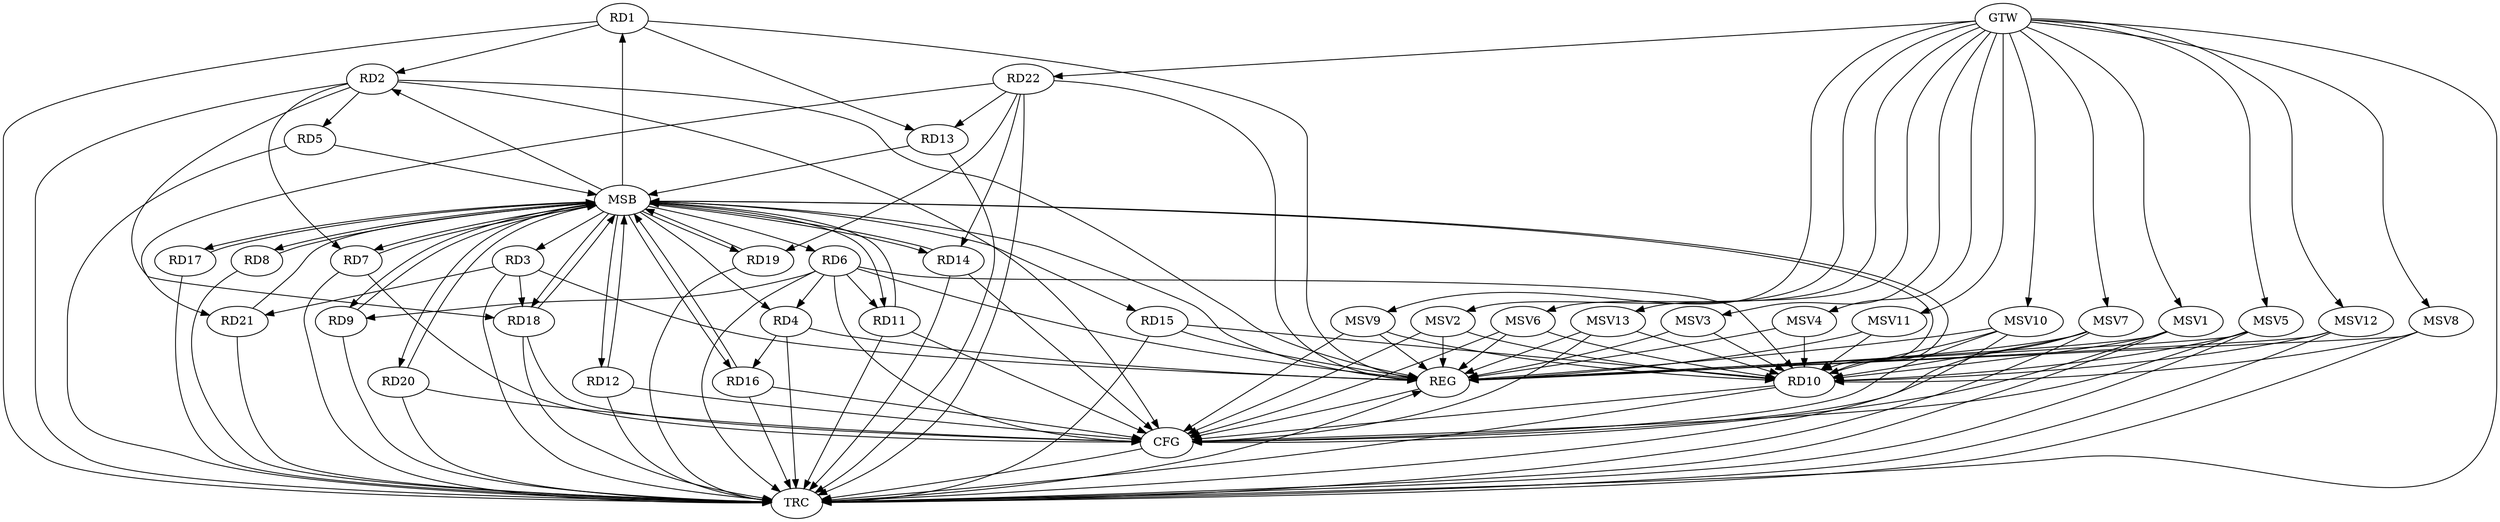 strict digraph G {
  RD1 [ label="RD1" ];
  RD2 [ label="RD2" ];
  RD3 [ label="RD3" ];
  RD4 [ label="RD4" ];
  RD5 [ label="RD5" ];
  RD6 [ label="RD6" ];
  RD7 [ label="RD7" ];
  RD8 [ label="RD8" ];
  RD9 [ label="RD9" ];
  RD10 [ label="RD10" ];
  RD11 [ label="RD11" ];
  RD12 [ label="RD12" ];
  RD13 [ label="RD13" ];
  RD14 [ label="RD14" ];
  RD15 [ label="RD15" ];
  RD16 [ label="RD16" ];
  RD17 [ label="RD17" ];
  RD18 [ label="RD18" ];
  RD19 [ label="RD19" ];
  RD20 [ label="RD20" ];
  RD21 [ label="RD21" ];
  RD22 [ label="RD22" ];
  GTW [ label="GTW" ];
  REG [ label="REG" ];
  MSB [ label="MSB" ];
  CFG [ label="CFG" ];
  TRC [ label="TRC" ];
  MSV1 [ label="MSV1" ];
  MSV2 [ label="MSV2" ];
  MSV3 [ label="MSV3" ];
  MSV4 [ label="MSV4" ];
  MSV5 [ label="MSV5" ];
  MSV6 [ label="MSV6" ];
  MSV7 [ label="MSV7" ];
  MSV8 [ label="MSV8" ];
  MSV9 [ label="MSV9" ];
  MSV10 [ label="MSV10" ];
  MSV11 [ label="MSV11" ];
  MSV12 [ label="MSV12" ];
  MSV13 [ label="MSV13" ];
  RD1 -> RD2;
  RD1 -> RD13;
  RD2 -> RD5;
  RD2 -> RD7;
  RD2 -> RD18;
  RD3 -> RD18;
  RD3 -> RD21;
  RD6 -> RD4;
  RD4 -> RD16;
  RD6 -> RD9;
  RD6 -> RD10;
  RD6 -> RD11;
  RD15 -> RD10;
  RD22 -> RD13;
  RD22 -> RD14;
  RD22 -> RD19;
  RD22 -> RD21;
  GTW -> RD22;
  RD1 -> REG;
  RD2 -> REG;
  RD3 -> REG;
  RD4 -> REG;
  RD6 -> REG;
  RD15 -> REG;
  RD22 -> REG;
  RD5 -> MSB;
  MSB -> RD7;
  MSB -> RD8;
  MSB -> RD15;
  MSB -> RD17;
  MSB -> REG;
  RD7 -> MSB;
  MSB -> RD3;
  MSB -> RD6;
  MSB -> RD12;
  MSB -> RD20;
  RD8 -> MSB;
  RD9 -> MSB;
  MSB -> RD1;
  RD10 -> MSB;
  MSB -> RD2;
  MSB -> RD11;
  RD11 -> MSB;
  MSB -> RD16;
  MSB -> RD18;
  RD12 -> MSB;
  RD13 -> MSB;
  RD14 -> MSB;
  RD16 -> MSB;
  RD17 -> MSB;
  MSB -> RD4;
  MSB -> RD10;
  RD18 -> MSB;
  MSB -> RD9;
  RD19 -> MSB;
  RD20 -> MSB;
  MSB -> RD14;
  RD21 -> MSB;
  MSB -> RD19;
  RD7 -> CFG;
  RD16 -> CFG;
  RD2 -> CFG;
  RD10 -> CFG;
  RD12 -> CFG;
  RD14 -> CFG;
  RD6 -> CFG;
  RD11 -> CFG;
  RD18 -> CFG;
  RD20 -> CFG;
  REG -> CFG;
  RD1 -> TRC;
  RD2 -> TRC;
  RD3 -> TRC;
  RD4 -> TRC;
  RD5 -> TRC;
  RD6 -> TRC;
  RD7 -> TRC;
  RD8 -> TRC;
  RD9 -> TRC;
  RD10 -> TRC;
  RD11 -> TRC;
  RD12 -> TRC;
  RD13 -> TRC;
  RD14 -> TRC;
  RD15 -> TRC;
  RD16 -> TRC;
  RD17 -> TRC;
  RD18 -> TRC;
  RD19 -> TRC;
  RD20 -> TRC;
  RD21 -> TRC;
  RD22 -> TRC;
  GTW -> TRC;
  CFG -> TRC;
  TRC -> REG;
  MSV1 -> RD10;
  GTW -> MSV1;
  MSV1 -> REG;
  MSV1 -> TRC;
  MSV1 -> CFG;
  MSV2 -> RD10;
  MSV3 -> RD10;
  GTW -> MSV2;
  MSV2 -> REG;
  MSV2 -> CFG;
  GTW -> MSV3;
  MSV3 -> REG;
  MSV4 -> RD10;
  GTW -> MSV4;
  MSV4 -> REG;
  MSV5 -> RD10;
  GTW -> MSV5;
  MSV5 -> REG;
  MSV5 -> TRC;
  MSV5 -> CFG;
  MSV6 -> RD10;
  MSV7 -> RD10;
  MSV8 -> RD10;
  GTW -> MSV6;
  MSV6 -> REG;
  MSV6 -> CFG;
  GTW -> MSV7;
  MSV7 -> REG;
  MSV7 -> TRC;
  MSV7 -> CFG;
  GTW -> MSV8;
  MSV8 -> REG;
  MSV8 -> TRC;
  MSV9 -> RD10;
  GTW -> MSV9;
  MSV9 -> REG;
  MSV9 -> CFG;
  MSV10 -> RD10;
  GTW -> MSV10;
  MSV10 -> REG;
  MSV10 -> TRC;
  MSV10 -> CFG;
  MSV11 -> RD10;
  MSV12 -> RD10;
  GTW -> MSV11;
  MSV11 -> REG;
  GTW -> MSV12;
  MSV12 -> REG;
  MSV12 -> TRC;
  MSV13 -> RD10;
  GTW -> MSV13;
  MSV13 -> REG;
  MSV13 -> CFG;
}
